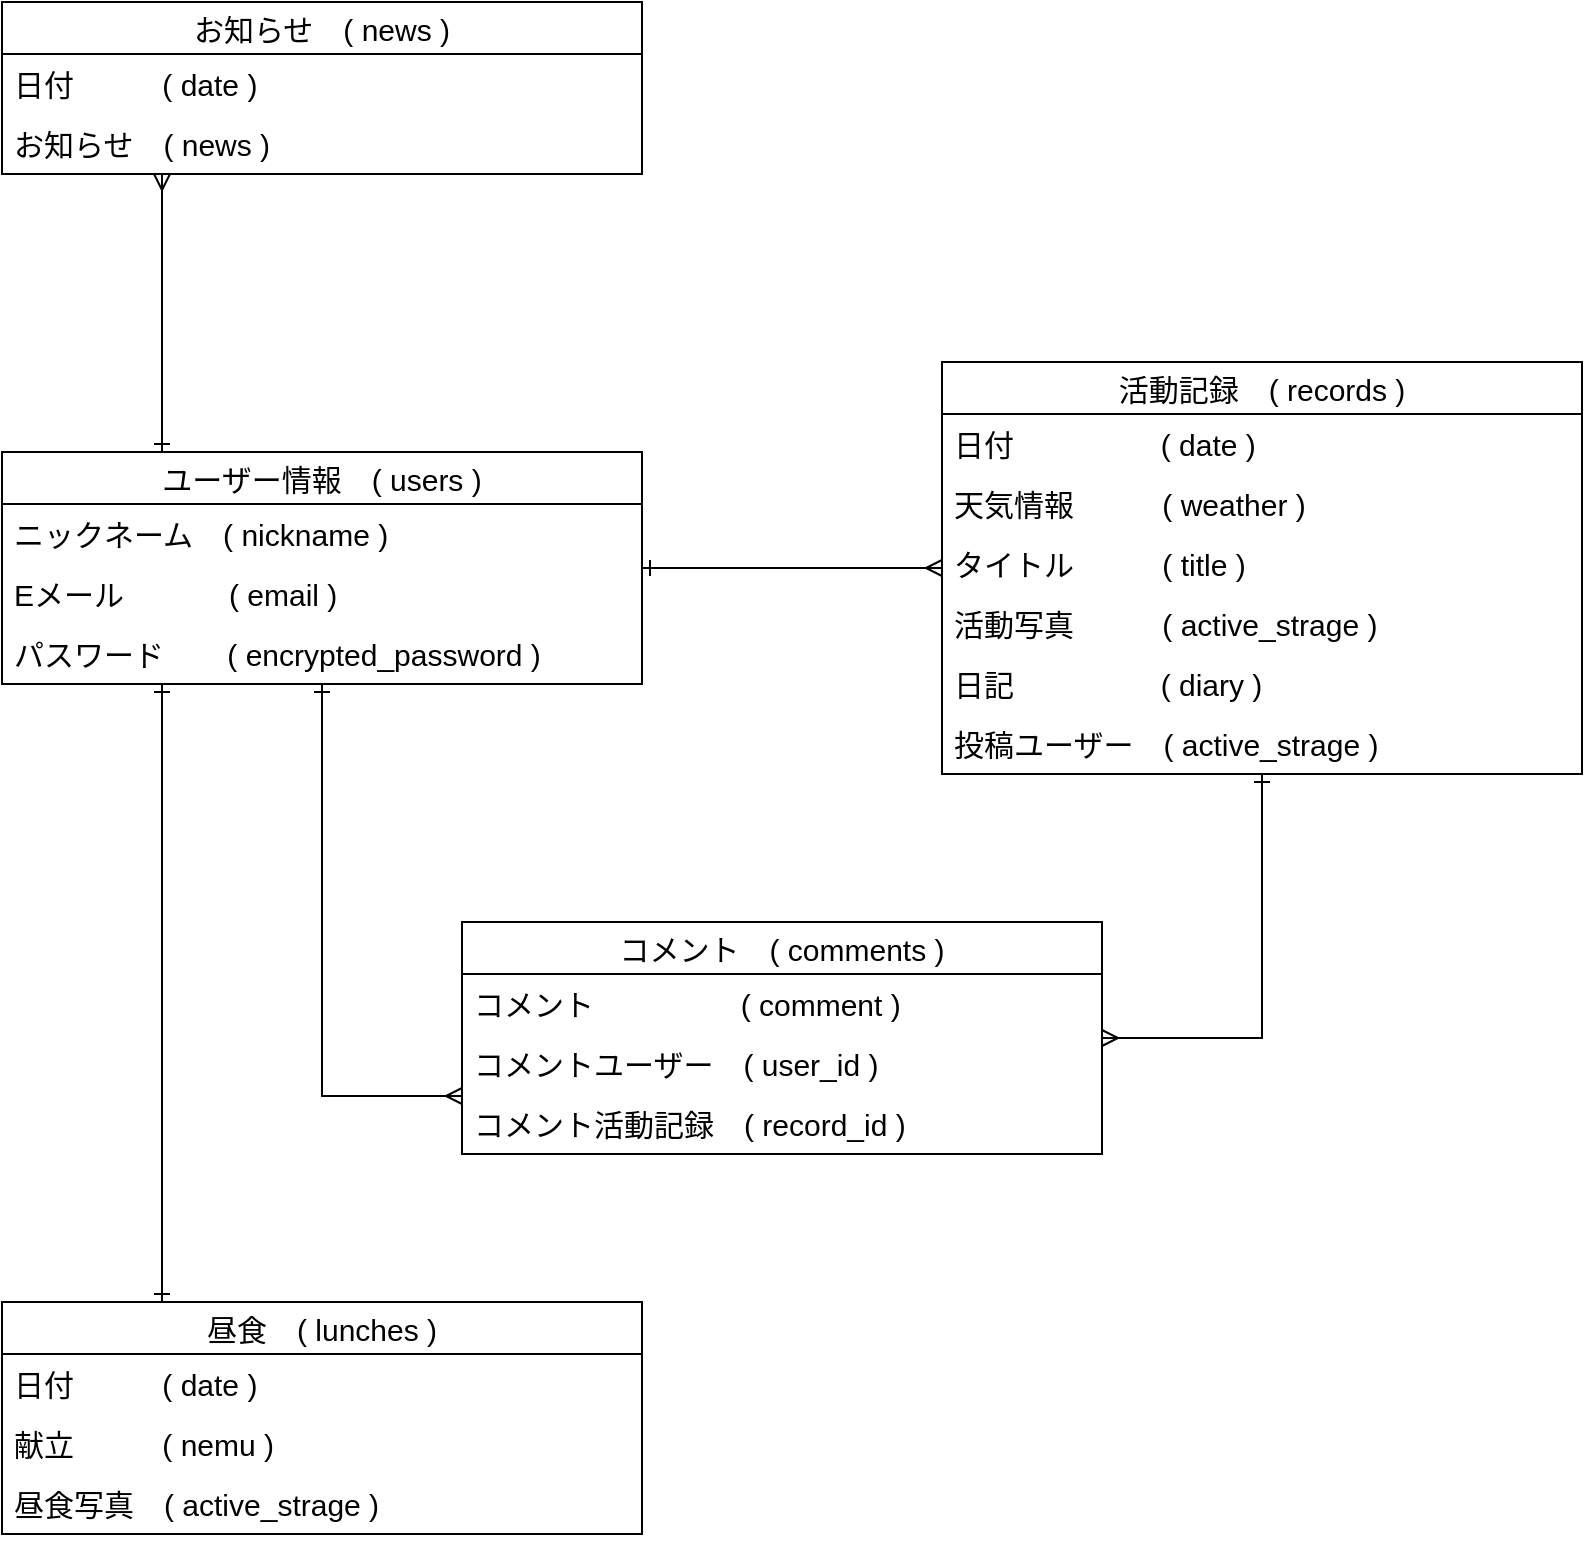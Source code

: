<mxfile>
    <diagram id="TcJydQ5JmEXpFf0gLhxf" name="ページ1">
        <mxGraphModel dx="2405" dy="1348" grid="1" gridSize="10" guides="1" tooltips="1" connect="1" arrows="1" fold="1" page="1" pageScale="1" pageWidth="827" pageHeight="1169" math="0" shadow="0">
            <root>
                <mxCell id="0"/>
                <mxCell id="1" parent="0"/>
                <mxCell id="76" style="edgeStyle=orthogonalEdgeStyle;rounded=0;orthogonalLoop=1;jettySize=auto;html=1;exitX=1;exitY=0.5;exitDx=0;exitDy=0;entryX=0;entryY=0.5;entryDx=0;entryDy=0;fontSize=15;startArrow=ERone;startFill=0;endArrow=ERmany;endFill=0;" edge="1" parent="1" source="67" target="74">
                    <mxGeometry relative="1" as="geometry"/>
                </mxCell>
                <mxCell id="80" style="edgeStyle=orthogonalEdgeStyle;rounded=0;orthogonalLoop=1;jettySize=auto;html=1;exitX=0.5;exitY=1;exitDx=0;exitDy=0;entryX=0;entryY=0.75;entryDx=0;entryDy=0;fontSize=15;startArrow=ERone;startFill=0;endArrow=ERmany;endFill=0;" edge="1" parent="1" source="67" target="71">
                    <mxGeometry relative="1" as="geometry"/>
                </mxCell>
                <mxCell id="81" style="edgeStyle=orthogonalEdgeStyle;rounded=0;orthogonalLoop=1;jettySize=auto;html=1;exitX=0.25;exitY=0;exitDx=0;exitDy=0;fontSize=15;startArrow=ERone;startFill=0;endArrow=ERmany;endFill=0;entryX=0.25;entryY=1;entryDx=0;entryDy=0;" edge="1" parent="1" source="67" target="72">
                    <mxGeometry relative="1" as="geometry">
                        <mxPoint x="-1550" y="120" as="targetPoint"/>
                    </mxGeometry>
                </mxCell>
                <mxCell id="67" value="ユーザー情報　( users )" style="swimlane;fontStyle=0;childLayout=stackLayout;horizontal=1;startSize=26;horizontalStack=0;resizeParent=1;resizeParentMax=0;resizeLast=0;collapsible=1;marginBottom=0;align=center;fontSize=15;" vertex="1" parent="1">
                    <mxGeometry x="-1630" y="285" width="320" height="116" as="geometry"/>
                </mxCell>
                <mxCell id="87" value="ニックネーム　( nickname )" style="text;strokeColor=none;fillColor=none;spacingLeft=4;spacingRight=4;overflow=hidden;rotatable=0;points=[[0,0.5],[1,0.5]];portConstraint=eastwest;fontSize=15;" vertex="1" parent="67">
                    <mxGeometry y="26" width="320" height="30" as="geometry"/>
                </mxCell>
                <mxCell id="88" value="Eメール　         ( email )" style="text;strokeColor=none;fillColor=none;spacingLeft=4;spacingRight=4;overflow=hidden;rotatable=0;points=[[0,0.5],[1,0.5]];portConstraint=eastwest;fontSize=15;" vertex="1" parent="67">
                    <mxGeometry y="56" width="320" height="30" as="geometry"/>
                </mxCell>
                <mxCell id="90" value="パスワード　    ( encrypted_password )" style="text;strokeColor=none;fillColor=none;spacingLeft=4;spacingRight=4;overflow=hidden;rotatable=0;points=[[0,0.5],[1,0.5]];portConstraint=eastwest;fontSize=15;" vertex="1" parent="67">
                    <mxGeometry y="86" width="320" height="30" as="geometry"/>
                </mxCell>
                <mxCell id="71" value="コメント　( comments )" style="swimlane;fontStyle=0;childLayout=stackLayout;horizontal=1;startSize=26;horizontalStack=0;resizeParent=1;resizeParentMax=0;resizeLast=0;collapsible=1;marginBottom=0;align=center;fontSize=15;" vertex="1" parent="1">
                    <mxGeometry x="-1400" y="520" width="320" height="116" as="geometry"/>
                </mxCell>
                <mxCell id="91" value="コメント　              ( comment )" style="text;strokeColor=none;fillColor=none;spacingLeft=4;spacingRight=4;overflow=hidden;rotatable=0;points=[[0,0.5],[1,0.5]];portConstraint=eastwest;fontSize=15;" vertex="1" parent="71">
                    <mxGeometry y="26" width="320" height="30" as="geometry"/>
                </mxCell>
                <mxCell id="94" value="コメントユーザー　( user_id ) " style="text;strokeColor=none;fillColor=none;spacingLeft=4;spacingRight=4;overflow=hidden;rotatable=0;points=[[0,0.5],[1,0.5]];portConstraint=eastwest;fontSize=15;" vertex="1" parent="71">
                    <mxGeometry y="56" width="320" height="30" as="geometry"/>
                </mxCell>
                <mxCell id="101" value="コメント活動記録　( record_id ) " style="text;strokeColor=none;fillColor=none;spacingLeft=4;spacingRight=4;overflow=hidden;rotatable=0;points=[[0,0.5],[1,0.5]];portConstraint=eastwest;fontSize=15;" vertex="1" parent="71">
                    <mxGeometry y="86" width="320" height="30" as="geometry"/>
                </mxCell>
                <mxCell id="72" value="お知らせ　( news )" style="swimlane;fontStyle=0;childLayout=stackLayout;horizontal=1;startSize=26;horizontalStack=0;resizeParent=1;resizeParentMax=0;resizeLast=0;collapsible=1;marginBottom=0;align=center;fontSize=15;" vertex="1" parent="1">
                    <mxGeometry x="-1630" y="60" width="320" height="86" as="geometry"/>
                </mxCell>
                <mxCell id="103" value="日付　       ( date ) " style="text;strokeColor=none;fillColor=none;spacingLeft=4;spacingRight=4;overflow=hidden;rotatable=0;points=[[0,0.5],[1,0.5]];portConstraint=eastwest;fontSize=15;" vertex="1" parent="72">
                    <mxGeometry y="26" width="320" height="30" as="geometry"/>
                </mxCell>
                <mxCell id="95" value="お知らせ　( news ) " style="text;strokeColor=none;fillColor=none;spacingLeft=4;spacingRight=4;overflow=hidden;rotatable=0;points=[[0,0.5],[1,0.5]];portConstraint=eastwest;fontSize=15;" vertex="1" parent="72">
                    <mxGeometry y="56" width="320" height="30" as="geometry"/>
                </mxCell>
                <mxCell id="85" style="edgeStyle=orthogonalEdgeStyle;rounded=0;orthogonalLoop=1;jettySize=auto;html=1;exitX=0.25;exitY=0;exitDx=0;exitDy=0;entryX=0.25;entryY=1;entryDx=0;entryDy=0;fontSize=15;startArrow=ERone;startFill=0;endArrow=ERone;endFill=0;" edge="1" parent="1" source="73" target="67">
                    <mxGeometry relative="1" as="geometry"/>
                </mxCell>
                <mxCell id="73" value="昼食　( lunches )" style="swimlane;fontStyle=0;childLayout=stackLayout;horizontal=1;startSize=26;horizontalStack=0;resizeParent=1;resizeParentMax=0;resizeLast=0;collapsible=1;marginBottom=0;align=center;fontSize=15;" vertex="1" parent="1">
                    <mxGeometry x="-1630" y="710" width="320" height="116" as="geometry"/>
                </mxCell>
                <mxCell id="96" value="日付       　( date ) " style="text;strokeColor=none;fillColor=none;spacingLeft=4;spacingRight=4;overflow=hidden;rotatable=0;points=[[0,0.5],[1,0.5]];portConstraint=eastwest;fontSize=15;" vertex="1" parent="73">
                    <mxGeometry y="26" width="320" height="30" as="geometry"/>
                </mxCell>
                <mxCell id="86" value="献立       　( nemu ) " style="text;strokeColor=none;fillColor=none;spacingLeft=4;spacingRight=4;overflow=hidden;rotatable=0;points=[[0,0.5],[1,0.5]];portConstraint=eastwest;fontSize=15;" vertex="1" parent="73">
                    <mxGeometry y="56" width="320" height="30" as="geometry"/>
                </mxCell>
                <mxCell id="92" value="昼食写真　( active_strage ) " style="text;strokeColor=none;fillColor=none;spacingLeft=4;spacingRight=4;overflow=hidden;rotatable=0;points=[[0,0.5],[1,0.5]];portConstraint=eastwest;fontSize=15;" vertex="1" parent="73">
                    <mxGeometry y="86" width="320" height="30" as="geometry"/>
                </mxCell>
                <mxCell id="78" style="edgeStyle=orthogonalEdgeStyle;rounded=0;orthogonalLoop=1;jettySize=auto;html=1;exitX=0.5;exitY=1;exitDx=0;exitDy=0;entryX=1;entryY=0.5;entryDx=0;entryDy=0;fontSize=15;startArrow=ERone;startFill=0;endArrow=ERmany;endFill=0;" edge="1" parent="1" source="74" target="71">
                    <mxGeometry relative="1" as="geometry"/>
                </mxCell>
                <mxCell id="74" value="活動記録　( records )" style="swimlane;fontStyle=0;childLayout=stackLayout;horizontal=1;startSize=26;horizontalStack=0;resizeParent=1;resizeParentMax=0;resizeLast=0;collapsible=1;marginBottom=0;align=center;fontSize=15;" vertex="1" parent="1">
                    <mxGeometry x="-1160" y="240" width="320" height="206" as="geometry"/>
                </mxCell>
                <mxCell id="97" value="日付　              ( date ) " style="text;strokeColor=none;fillColor=none;spacingLeft=4;spacingRight=4;overflow=hidden;rotatable=0;points=[[0,0.5],[1,0.5]];portConstraint=eastwest;fontSize=15;" vertex="1" parent="74">
                    <mxGeometry y="26" width="320" height="30" as="geometry"/>
                </mxCell>
                <mxCell id="93" value="天気情報　       ( weather ) " style="text;strokeColor=none;fillColor=none;spacingLeft=4;spacingRight=4;overflow=hidden;rotatable=0;points=[[0,0.5],[1,0.5]];portConstraint=eastwest;fontSize=15;" vertex="1" parent="74">
                    <mxGeometry y="56" width="320" height="30" as="geometry"/>
                </mxCell>
                <mxCell id="102" value="タイトル       　( title ) " style="text;strokeColor=none;fillColor=none;spacingLeft=4;spacingRight=4;overflow=hidden;rotatable=0;points=[[0,0.5],[1,0.5]];portConstraint=eastwest;fontSize=15;" vertex="1" parent="74">
                    <mxGeometry y="86" width="320" height="30" as="geometry"/>
                </mxCell>
                <mxCell id="99" value="活動写真　       ( active_strage ) " style="text;strokeColor=none;fillColor=none;spacingLeft=4;spacingRight=4;overflow=hidden;rotatable=0;points=[[0,0.5],[1,0.5]];portConstraint=eastwest;fontSize=15;" vertex="1" parent="74">
                    <mxGeometry y="116" width="320" height="30" as="geometry"/>
                </mxCell>
                <mxCell id="98" value="日記　              ( diary ) " style="text;strokeColor=none;fillColor=none;spacingLeft=4;spacingRight=4;overflow=hidden;rotatable=0;points=[[0,0.5],[1,0.5]];portConstraint=eastwest;fontSize=15;" vertex="1" parent="74">
                    <mxGeometry y="146" width="320" height="30" as="geometry"/>
                </mxCell>
                <mxCell id="100" value="投稿ユーザー　( active_strage ) " style="text;strokeColor=none;fillColor=none;spacingLeft=4;spacingRight=4;overflow=hidden;rotatable=0;points=[[0,0.5],[1,0.5]];portConstraint=eastwest;fontSize=15;" vertex="1" parent="74">
                    <mxGeometry y="176" width="320" height="30" as="geometry"/>
                </mxCell>
            </root>
        </mxGraphModel>
    </diagram>
</mxfile>
